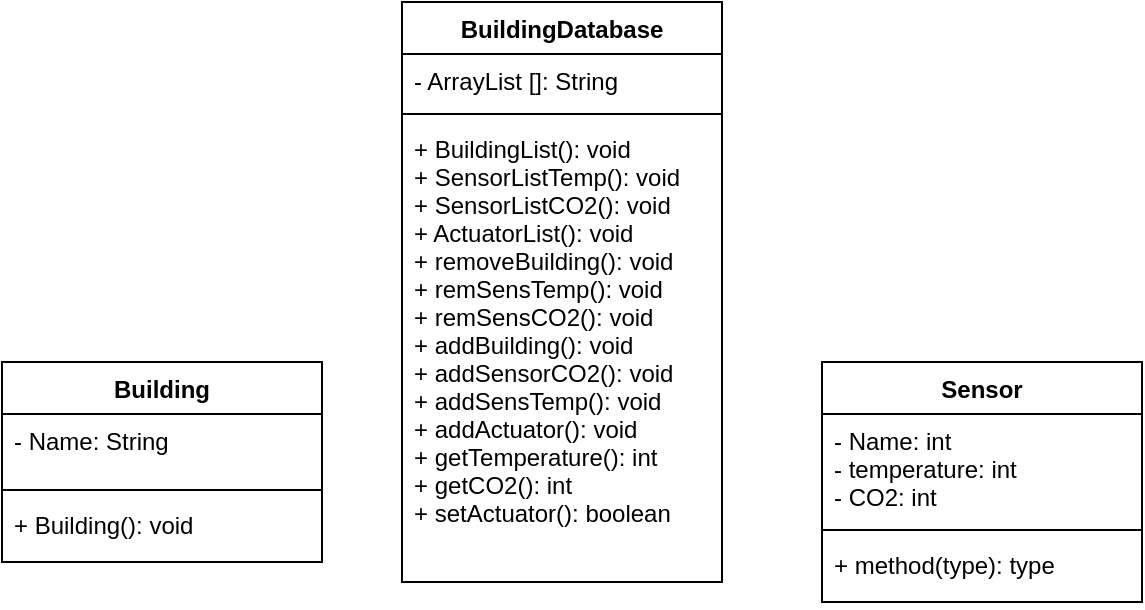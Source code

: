<mxfile version="13.9.3" type="github">
  <diagram id="C5RBs43oDa-KdzZeNtuy" name="Page-1">
    <mxGraphModel dx="1278" dy="580" grid="1" gridSize="10" guides="1" tooltips="1" connect="1" arrows="1" fold="1" page="1" pageScale="1" pageWidth="827" pageHeight="1169" math="0" shadow="0">
      <root>
        <mxCell id="WIyWlLk6GJQsqaUBKTNV-0" />
        <mxCell id="WIyWlLk6GJQsqaUBKTNV-1" parent="WIyWlLk6GJQsqaUBKTNV-0" />
        <mxCell id="xa9eb8AiDMwUyvMbgG_p-0" value="BuildingDatabase" style="swimlane;fontStyle=1;align=center;verticalAlign=top;childLayout=stackLayout;horizontal=1;startSize=26;horizontalStack=0;resizeParent=1;resizeParentMax=0;resizeLast=0;collapsible=1;marginBottom=0;" vertex="1" parent="WIyWlLk6GJQsqaUBKTNV-1">
          <mxGeometry x="330" y="100" width="160" height="290" as="geometry" />
        </mxCell>
        <mxCell id="xa9eb8AiDMwUyvMbgG_p-1" value="- ArrayList []: String &#xa;" style="text;strokeColor=none;fillColor=none;align=left;verticalAlign=top;spacingLeft=4;spacingRight=4;overflow=hidden;rotatable=0;points=[[0,0.5],[1,0.5]];portConstraint=eastwest;" vertex="1" parent="xa9eb8AiDMwUyvMbgG_p-0">
          <mxGeometry y="26" width="160" height="26" as="geometry" />
        </mxCell>
        <mxCell id="xa9eb8AiDMwUyvMbgG_p-2" value="" style="line;strokeWidth=1;fillColor=none;align=left;verticalAlign=middle;spacingTop=-1;spacingLeft=3;spacingRight=3;rotatable=0;labelPosition=right;points=[];portConstraint=eastwest;" vertex="1" parent="xa9eb8AiDMwUyvMbgG_p-0">
          <mxGeometry y="52" width="160" height="8" as="geometry" />
        </mxCell>
        <mxCell id="xa9eb8AiDMwUyvMbgG_p-3" value="+ BuildingList(): void&#xa;+ SensorListTemp(): void&#xa;+ SensorListCO2(): void&#xa;+ ActuatorList(): void&#xa;+ removeBuilding(): void&#xa;+ remSensTemp(): void&#xa;+ remSensCO2(): void&#xa;+ addBuilding(): void&#xa;+ addSensorCO2(): void&#xa;+ addSensTemp(): void&#xa;+ addActuator(): void&#xa;+ getTemperature(): int&#xa;+ getCO2(): int&#xa;+ setActuator(): boolean" style="text;strokeColor=none;fillColor=none;align=left;verticalAlign=top;spacingLeft=4;spacingRight=4;overflow=hidden;rotatable=0;points=[[0,0.5],[1,0.5]];portConstraint=eastwest;" vertex="1" parent="xa9eb8AiDMwUyvMbgG_p-0">
          <mxGeometry y="60" width="160" height="230" as="geometry" />
        </mxCell>
        <mxCell id="xa9eb8AiDMwUyvMbgG_p-12" value="Building" style="swimlane;fontStyle=1;align=center;verticalAlign=top;childLayout=stackLayout;horizontal=1;startSize=26;horizontalStack=0;resizeParent=1;resizeParentMax=0;resizeLast=0;collapsible=1;marginBottom=0;" vertex="1" parent="WIyWlLk6GJQsqaUBKTNV-1">
          <mxGeometry x="130" y="280" width="160" height="100" as="geometry" />
        </mxCell>
        <mxCell id="xa9eb8AiDMwUyvMbgG_p-13" value="- Name: String&#xa;" style="text;strokeColor=none;fillColor=none;align=left;verticalAlign=top;spacingLeft=4;spacingRight=4;overflow=hidden;rotatable=0;points=[[0,0.5],[1,0.5]];portConstraint=eastwest;" vertex="1" parent="xa9eb8AiDMwUyvMbgG_p-12">
          <mxGeometry y="26" width="160" height="34" as="geometry" />
        </mxCell>
        <mxCell id="xa9eb8AiDMwUyvMbgG_p-14" value="" style="line;strokeWidth=1;fillColor=none;align=left;verticalAlign=middle;spacingTop=-1;spacingLeft=3;spacingRight=3;rotatable=0;labelPosition=right;points=[];portConstraint=eastwest;" vertex="1" parent="xa9eb8AiDMwUyvMbgG_p-12">
          <mxGeometry y="60" width="160" height="8" as="geometry" />
        </mxCell>
        <mxCell id="xa9eb8AiDMwUyvMbgG_p-15" value="+ Building(): void&#xa;" style="text;strokeColor=none;fillColor=none;align=left;verticalAlign=top;spacingLeft=4;spacingRight=4;overflow=hidden;rotatable=0;points=[[0,0.5],[1,0.5]];portConstraint=eastwest;" vertex="1" parent="xa9eb8AiDMwUyvMbgG_p-12">
          <mxGeometry y="68" width="160" height="32" as="geometry" />
        </mxCell>
        <mxCell id="xa9eb8AiDMwUyvMbgG_p-16" value="Sensor" style="swimlane;fontStyle=1;align=center;verticalAlign=top;childLayout=stackLayout;horizontal=1;startSize=26;horizontalStack=0;resizeParent=1;resizeParentMax=0;resizeLast=0;collapsible=1;marginBottom=0;" vertex="1" parent="WIyWlLk6GJQsqaUBKTNV-1">
          <mxGeometry x="540" y="280" width="160" height="120" as="geometry" />
        </mxCell>
        <mxCell id="xa9eb8AiDMwUyvMbgG_p-17" value="- Name: int&#xa;- temperature: int&#xa;- CO2: int" style="text;strokeColor=none;fillColor=none;align=left;verticalAlign=top;spacingLeft=4;spacingRight=4;overflow=hidden;rotatable=0;points=[[0,0.5],[1,0.5]];portConstraint=eastwest;" vertex="1" parent="xa9eb8AiDMwUyvMbgG_p-16">
          <mxGeometry y="26" width="160" height="54" as="geometry" />
        </mxCell>
        <mxCell id="xa9eb8AiDMwUyvMbgG_p-18" value="" style="line;strokeWidth=1;fillColor=none;align=left;verticalAlign=middle;spacingTop=-1;spacingLeft=3;spacingRight=3;rotatable=0;labelPosition=right;points=[];portConstraint=eastwest;" vertex="1" parent="xa9eb8AiDMwUyvMbgG_p-16">
          <mxGeometry y="80" width="160" height="8" as="geometry" />
        </mxCell>
        <mxCell id="xa9eb8AiDMwUyvMbgG_p-19" value="+ method(type): type" style="text;strokeColor=none;fillColor=none;align=left;verticalAlign=top;spacingLeft=4;spacingRight=4;overflow=hidden;rotatable=0;points=[[0,0.5],[1,0.5]];portConstraint=eastwest;" vertex="1" parent="xa9eb8AiDMwUyvMbgG_p-16">
          <mxGeometry y="88" width="160" height="32" as="geometry" />
        </mxCell>
      </root>
    </mxGraphModel>
  </diagram>
</mxfile>
